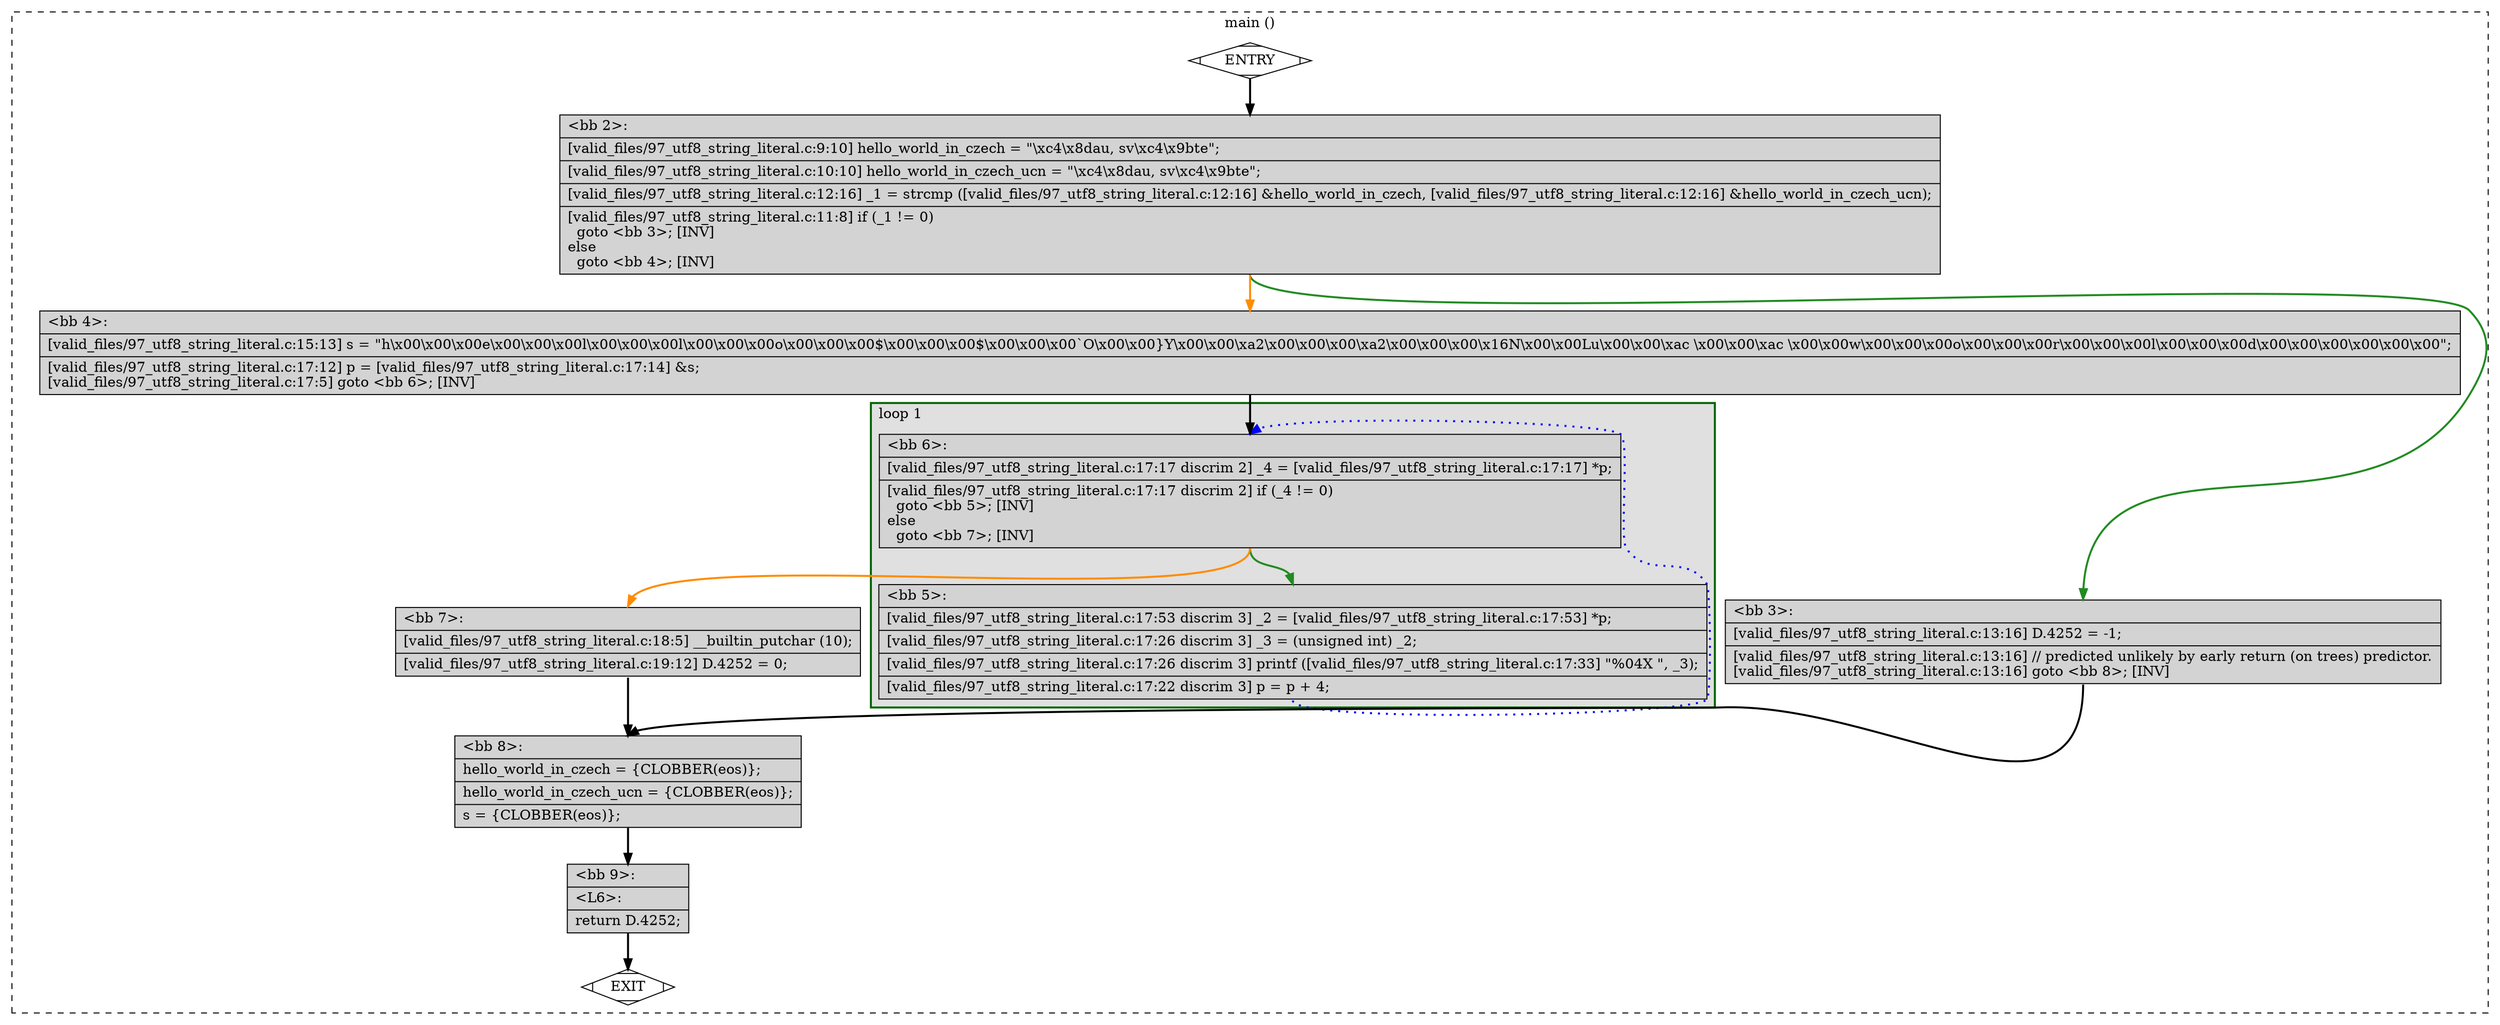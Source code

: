 digraph "a-97_utf8_string_literal.c.015t.cfg" {
overlap=false;
subgraph "cluster_main" {
	style="dashed";
	color="black";
	label="main ()";
	subgraph cluster_6_1 {
	style="filled";
	color="darkgreen";
	fillcolor="grey88";
	label="loop 1";
	labeljust=l;
	penwidth=2;
	fn_6_basic_block_6 [shape=record,style=filled,fillcolor=lightgrey,label="{\<bb\ 6\>:\l\
|[valid_files/97_utf8_string_literal.c:17:17\ discrim\ 2]\ _4\ =\ [valid_files/97_utf8_string_literal.c:17:17]\ *p;\l\
|[valid_files/97_utf8_string_literal.c:17:17\ discrim\ 2]\ if\ (_4\ !=\ 0)\l\
\ \ goto\ \<bb\ 5\>;\ [INV]\l\
else\l\
\ \ goto\ \<bb\ 7\>;\ [INV]\l\
}"];

	fn_6_basic_block_5 [shape=record,style=filled,fillcolor=lightgrey,label="{\<bb\ 5\>:\l\
|[valid_files/97_utf8_string_literal.c:17:53\ discrim\ 3]\ _2\ =\ [valid_files/97_utf8_string_literal.c:17:53]\ *p;\l\
|[valid_files/97_utf8_string_literal.c:17:26\ discrim\ 3]\ _3\ =\ (unsigned\ int)\ _2;\l\
|[valid_files/97_utf8_string_literal.c:17:26\ discrim\ 3]\ printf\ ([valid_files/97_utf8_string_literal.c:17:33]\ \"%04X\ \",\ _3);\l\
|[valid_files/97_utf8_string_literal.c:17:22\ discrim\ 3]\ p\ =\ p\ +\ 4;\l\
}"];

	}
	fn_6_basic_block_0 [shape=Mdiamond,style=filled,fillcolor=white,label="ENTRY"];

	fn_6_basic_block_1 [shape=Mdiamond,style=filled,fillcolor=white,label="EXIT"];

	fn_6_basic_block_2 [shape=record,style=filled,fillcolor=lightgrey,label="{\<bb\ 2\>:\l\
|[valid_files/97_utf8_string_literal.c:9:10]\ hello_world_in_czech\ =\ \"\\xc4\\x8dau,\ sv\\xc4\\x9bte\";\l\
|[valid_files/97_utf8_string_literal.c:10:10]\ hello_world_in_czech_ucn\ =\ \"\\xc4\\x8dau,\ sv\\xc4\\x9bte\";\l\
|[valid_files/97_utf8_string_literal.c:12:16]\ _1\ =\ strcmp\ ([valid_files/97_utf8_string_literal.c:12:16]\ &hello_world_in_czech,\ [valid_files/97_utf8_string_literal.c:12:16]\ &hello_world_in_czech_ucn);\l\
|[valid_files/97_utf8_string_literal.c:11:8]\ if\ (_1\ !=\ 0)\l\
\ \ goto\ \<bb\ 3\>;\ [INV]\l\
else\l\
\ \ goto\ \<bb\ 4\>;\ [INV]\l\
}"];

	fn_6_basic_block_3 [shape=record,style=filled,fillcolor=lightgrey,label="{\<bb\ 3\>:\l\
|[valid_files/97_utf8_string_literal.c:13:16]\ D.4252\ =\ -1;\l\
|[valid_files/97_utf8_string_literal.c:13:16]\ //\ predicted\ unlikely\ by\ early\ return\ (on\ trees)\ predictor.\l\
[valid_files/97_utf8_string_literal.c:13:16]\ goto\ \<bb\ 8\>;\ [INV]\l\
}"];

	fn_6_basic_block_4 [shape=record,style=filled,fillcolor=lightgrey,label="{\<bb\ 4\>:\l\
|[valid_files/97_utf8_string_literal.c:15:13]\ s\ =\ \"h\\x00\\x00\\x00e\\x00\\x00\\x00l\\x00\\x00\\x00l\\x00\\x00\\x00o\\x00\\x00\\x00$\\x00\\x00\\x00$\\x00\\x00\\x00`O\\x00\\x00\}Y\\x00\\x00\\xa2\\x00\\x00\\x00\\xa2\\x00\\x00\\x00\\x16N\\x00\\x00Lu\\x00\\x00\\xac\ \\x00\\x00\\xac\ \\x00\\x00w\\x00\\x00\\x00o\\x00\\x00\\x00r\\x00\\x00\\x00l\\x00\\x00\\x00d\\x00\\x00\\x00\\x00\\x00\\x00\";\l\
|[valid_files/97_utf8_string_literal.c:17:12]\ p\ =\ [valid_files/97_utf8_string_literal.c:17:14]\ &s;\l\
[valid_files/97_utf8_string_literal.c:17:5]\ goto\ \<bb\ 6\>;\ [INV]\l\
}"];

	fn_6_basic_block_7 [shape=record,style=filled,fillcolor=lightgrey,label="{\<bb\ 7\>:\l\
|[valid_files/97_utf8_string_literal.c:18:5]\ __builtin_putchar\ (10);\l\
|[valid_files/97_utf8_string_literal.c:19:12]\ D.4252\ =\ 0;\l\
}"];

	fn_6_basic_block_8 [shape=record,style=filled,fillcolor=lightgrey,label="{\<bb\ 8\>:\l\
|hello_world_in_czech\ =\ \{CLOBBER(eos)\};\l\
|hello_world_in_czech_ucn\ =\ \{CLOBBER(eos)\};\l\
|s\ =\ \{CLOBBER(eos)\};\l\
}"];

	fn_6_basic_block_9 [shape=record,style=filled,fillcolor=lightgrey,label="{\<bb\ 9\>:\l\
|\<L6\>:\l\
|return\ D.4252;\l\
}"];

	fn_6_basic_block_0:s -> fn_6_basic_block_2:n [style="solid,bold",color=black,weight=100,constraint=true];
	fn_6_basic_block_2:s -> fn_6_basic_block_3:n [style="solid,bold",color=forestgreen,weight=10,constraint=true];
	fn_6_basic_block_2:s -> fn_6_basic_block_4:n [style="solid,bold",color=darkorange,weight=10,constraint=true];
	fn_6_basic_block_3:s -> fn_6_basic_block_8:n [style="solid,bold",color=black,weight=100,constraint=true];
	fn_6_basic_block_4:s -> fn_6_basic_block_6:n [style="solid,bold",color=black,weight=100,constraint=true];
	fn_6_basic_block_5:s -> fn_6_basic_block_6:n [style="dotted,bold",color=blue,weight=10,constraint=false];
	fn_6_basic_block_6:s -> fn_6_basic_block_5:n [style="solid,bold",color=forestgreen,weight=10,constraint=true];
	fn_6_basic_block_6:s -> fn_6_basic_block_7:n [style="solid,bold",color=darkorange,weight=10,constraint=true];
	fn_6_basic_block_7:s -> fn_6_basic_block_8:n [style="solid,bold",color=black,weight=100,constraint=true];
	fn_6_basic_block_8:s -> fn_6_basic_block_9:n [style="solid,bold",color=black,weight=100,constraint=true];
	fn_6_basic_block_9:s -> fn_6_basic_block_1:n [style="solid,bold",color=black,weight=10,constraint=true];
	fn_6_basic_block_0:s -> fn_6_basic_block_1:n [style="invis",constraint=true];
}
}
